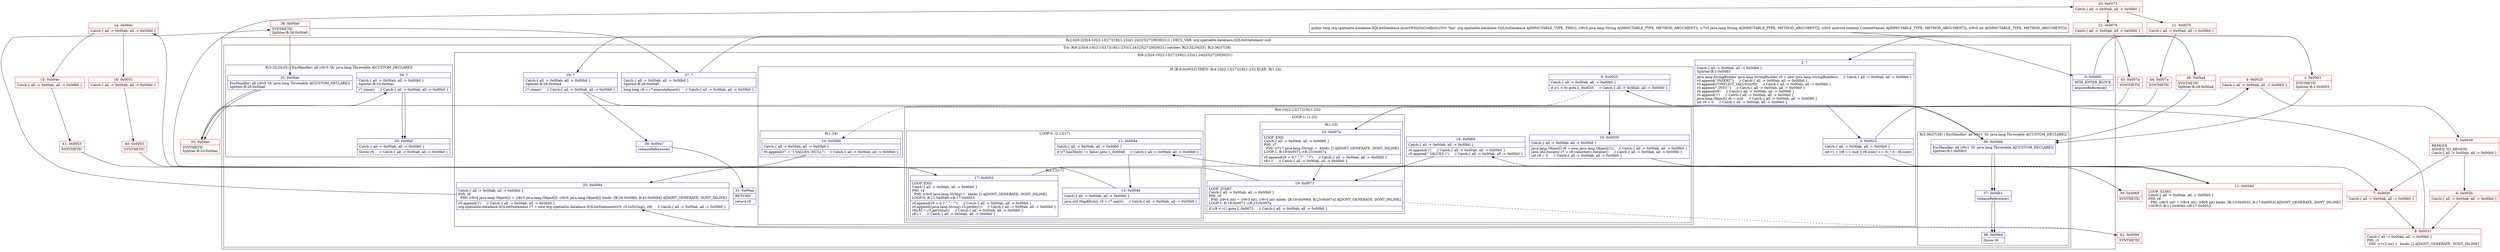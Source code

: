 digraph "CFG fororg.spatialite.database.SQLiteDatabase.insertWithOnConflict(Ljava\/lang\/String;Ljava\/lang\/String;Landroid\/content\/ContentValues;I)J" {
subgraph cluster_Region_1312695976 {
label = "R(2:0|(8:2|3|(4:10|(2:13|17)|18|(1:23))(1:24)|25|27|29|30|31)) | DECL_VAR: org.spatialite.database.SQLiteStatement null\l";
node [shape=record,color=blue];
Node_0 [shape=record,label="{0\:\ 0x0000|MTH_ENTER_BLOCK\l|acquireReference()\l}"];
subgraph cluster_TryCatchRegion_670326946 {
label = "Try: R(8:2|3|(4:10|(2:13|17)|18|(1:23))(1:24)|25|27|29|30|31) catches: R(3:32|34|35), R(3:36|37|38)";
node [shape=record,color=blue];
subgraph cluster_Region_2018166215 {
label = "R(8:2|3|(4:10|(2:13|17)|18|(1:23))(1:24)|25|27|29|30|31)";
node [shape=record,color=blue];
Node_2 [shape=record,label="{2\:\ ?|Catch:\{ all \-\> 0x00ab, all \-\> 0x00b0 \}\lSplitter:B:1:0x0003\l|java.lang.StringBuilder java.lang.StringBuilder r0 = new java.lang.StringBuilder()     \/\/ Catch:\{ all \-\> 0x00ab, all \-\> 0x00b0 \}\lr0.append(\"INSERT\")     \/\/ Catch:\{ all \-\> 0x00ab, all \-\> 0x00b0 \}\lr0.append(CONFLICT_VALUES[r9])     \/\/ Catch:\{ all \-\> 0x00ab, all \-\> 0x00b0 \}\lr0.append(\" INTO \")     \/\/ Catch:\{ all \-\> 0x00ab, all \-\> 0x00b0 \}\lr0.append(r6)     \/\/ Catch:\{ all \-\> 0x00ab, all \-\> 0x00b0 \}\lr0.append('(')     \/\/ Catch:\{ all \-\> 0x00ab, all \-\> 0x00b0 \}\ljava.lang.Object[] r6 = null     \/\/ Catch:\{ all \-\> 0x00ab, all \-\> 0x00b0 \}\lint r9 = 0     \/\/ Catch:\{ all \-\> 0x00ab, all \-\> 0x00b0 \}\l}"];
Node_3 [shape=record,label="{3\:\ 0x0023|Catch:\{ all \-\> 0x00ab, all \-\> 0x00b0 \}\l|int r1 = (r8 == null \|\| r8.size() \<= 0) ? 0 : r8.size()\l}"];
subgraph cluster_IfRegion_611898918 {
label = "IF [B:9:0x0033] THEN: R(4:10|(2:13|17)|18|(1:23)) ELSE: R(1:24)";
node [shape=record,color=blue];
Node_9 [shape=record,label="{9\:\ 0x0033|Catch:\{ all \-\> 0x00ab, all \-\> 0x00b0 \}\l|if (r1 \> 0) goto L_0x0035     \/\/ Catch:\{ all \-\> 0x00ab, all \-\> 0x00b0 \}\l}"];
subgraph cluster_Region_1249978309 {
label = "R(4:10|(2:13|17)|18|(1:23))";
node [shape=record,color=blue];
Node_10 [shape=record,label="{10\:\ 0x0035|Catch:\{ all \-\> 0x00ab, all \-\> 0x00b0 \}\l|java.lang.Object[] r6 = new java.lang.Object[r1]     \/\/ Catch:\{ all \-\> 0x00ab, all \-\> 0x00b0 \}\ljava.util.Iterator r7 = r8.valueSet().iterator()     \/\/ Catch:\{ all \-\> 0x00ab, all \-\> 0x00b0 \}\lint r8 = 0     \/\/ Catch:\{ all \-\> 0x00ab, all \-\> 0x00b0 \}\l}"];
subgraph cluster_LoopRegion_482141792 {
label = "LOOP:0: (2:13|17)";
node [shape=record,color=blue];
Node_12 [shape=record,label="{12\:\ 0x0044|Catch:\{ all \-\> 0x00ab, all \-\> 0x00b0 \}\l|if (r7.hasNext() != false) goto L_0x0046     \/\/ Catch:\{ all \-\> 0x00ab, all \-\> 0x00b0 \}\l}"];
subgraph cluster_Region_2060080371 {
label = "R(2:13|17)";
node [shape=record,color=blue];
Node_13 [shape=record,label="{13\:\ 0x0046|Catch:\{ all \-\> 0x00ab, all \-\> 0x00b0 \}\l|java.util.Map$Entry r3 = r7.next()     \/\/ Catch:\{ all \-\> 0x00ab, all \-\> 0x00b0 \}\l}"];
Node_17 [shape=record,label="{17\:\ 0x0053|LOOP_END\lCatch:\{ all \-\> 0x00ab, all \-\> 0x00b0 \}\lPHI: r4 \l  PHI: (r4v0 java.lang.String) =  binds: [] A[DONT_GENERATE, DONT_INLINE]\lLOOP:0: B:11:0x0040\-\>B:17:0x0053\l|r0.append(r8 \> 0 ? \",\" : \"\")     \/\/ Catch:\{ all \-\> 0x00ab, all \-\> 0x00b0 \}\lr0.append((java.lang.String) r3.getKey())     \/\/ Catch:\{ all \-\> 0x00ab, all \-\> 0x00b0 \}\lr6[r8] = r3.getValue()     \/\/ Catch:\{ all \-\> 0x00ab, all \-\> 0x00b0 \}\lr8++     \/\/ Catch:\{ all \-\> 0x00ab, all \-\> 0x00b0 \}\l}"];
}
}
Node_18 [shape=record,label="{18\:\ 0x0069|Catch:\{ all \-\> 0x00ab, all \-\> 0x00b0 \}\l|r0.append(')')     \/\/ Catch:\{ all \-\> 0x00ab, all \-\> 0x00b0 \}\lr0.append(\" VALUES (\")     \/\/ Catch:\{ all \-\> 0x00ab, all \-\> 0x00b0 \}\l}"];
subgraph cluster_LoopRegion_1736731164 {
label = "LOOP:1: (1:23)";
node [shape=record,color=blue];
Node_19 [shape=record,label="{19\:\ 0x0071|LOOP_START\lCatch:\{ all \-\> 0x00ab, all \-\> 0x00b0 \}\lPHI: r9 \l  PHI: (r9v4 int) = (r9v3 int), (r9v5 int) binds: [B:18:0x0069, B:23:0x007a] A[DONT_GENERATE, DONT_INLINE]\lLOOP:1: B:19:0x0071\-\>B:23:0x007a\l|if (r9 \< r1) goto L_0x0073     \/\/ Catch:\{ all \-\> 0x00ab, all \-\> 0x00b0 \}\l}"];
subgraph cluster_Region_1628133328 {
label = "R(1:23)";
node [shape=record,color=blue];
Node_23 [shape=record,label="{23\:\ 0x007a|LOOP_END\lCatch:\{ all \-\> 0x00ab, all \-\> 0x00b0 \}\lPHI: r7 \l  PHI: (r7v7 java.lang.String) =  binds: [] A[DONT_GENERATE, DONT_INLINE]\lLOOP:1: B:19:0x0071\-\>B:23:0x007a\l|r0.append(r9 \> 0 ? \",?\" : \"?\")     \/\/ Catch:\{ all \-\> 0x00ab, all \-\> 0x00b0 \}\lr9++     \/\/ Catch:\{ all \-\> 0x00ab, all \-\> 0x00b0 \}\l}"];
}
}
}
subgraph cluster_Region_1329713867 {
label = "R(1:24)";
node [shape=record,color=blue];
Node_24 [shape=record,label="{24\:\ 0x0080|Catch:\{ all \-\> 0x00ab, all \-\> 0x00b0 \}\l|r0.append(r7 + \") VALUES (NULL\")     \/\/ Catch:\{ all \-\> 0x00ab, all \-\> 0x00b0 \}\l}"];
}
}
Node_25 [shape=record,label="{25\:\ 0x0094|Catch:\{ all \-\> 0x00ab, all \-\> 0x00b0 \}\lPHI: r6 \l  PHI: (r6v4 java.lang.Object[]) = (r6v3 java.lang.Object[]), (r6v6 java.lang.Object[]) binds: [B:24:0x0080, B:42:0x0094] A[DONT_GENERATE, DONT_INLINE]\l|r0.append(')')     \/\/ Catch:\{ all \-\> 0x00ab, all \-\> 0x00b0 \}\lorg.spatialite.database.SQLiteStatement r7 = new org.spatialite.database.SQLiteStatement(r5, r0.toString(), r6)     \/\/ Catch:\{ all \-\> 0x00ab, all \-\> 0x00b0 \}\l}"];
Node_27 [shape=record,label="{27\:\ ?|Catch:\{ all \-\> 0x00ab, all \-\> 0x00b0 \}\lSplitter:B:26:0x00a0\l|long long r8 = r7.executeInsert()     \/\/ Catch:\{ all \-\> 0x00ab, all \-\> 0x00b0 \}\l}"];
Node_29 [shape=record,label="{29\:\ ?|Catch:\{ all \-\> 0x00ab, all \-\> 0x00b0 \}\lSplitter:B:28:0x00a4\l|r7.close()     \/\/ Catch:\{ all \-\> 0x00ab, all \-\> 0x00b0 \}\l}"];
Node_30 [shape=record,label="{30\:\ 0x00a7|releaseReference()\l}"];
Node_31 [shape=record,label="{31\:\ 0x00aa|RETURN\l|return r8\l}"];
}
subgraph cluster_Region_527872174 {
label = "R(3:32|34|35) | ExcHandler: all (r6v5 'th' java.lang.Throwable A[CUSTOM_DECLARE])\l";
node [shape=record,color=blue];
Node_32 [shape=record,label="{32\:\ 0x00ab|ExcHandler: all (r6v5 'th' java.lang.Throwable A[CUSTOM_DECLARE])\lSplitter:B:26:0x00a0\l}"];
Node_34 [shape=record,label="{34\:\ ?|Catch:\{ all \-\> 0x00ab, all \-\> 0x00b0 \}\lSplitter:B:33:0x00ac\l|r7.close()     \/\/ Catch:\{ all \-\> 0x00ab, all \-\> 0x00b0 \}\l}"];
Node_35 [shape=record,label="{35\:\ 0x00af|Catch:\{ all \-\> 0x00ab, all \-\> 0x00b0 \}\l|throw r6     \/\/ Catch:\{ all \-\> 0x00ab, all \-\> 0x00b0 \}\l}"];
}
subgraph cluster_Region_944563608 {
label = "R(3:36|37|38) | ExcHandler: all (r6v1 'th' java.lang.Throwable A[CUSTOM_DECLARE])\l";
node [shape=record,color=blue];
Node_36 [shape=record,label="{36\:\ 0x00b0|ExcHandler: all (r6v1 'th' java.lang.Throwable A[CUSTOM_DECLARE])\lSplitter:B:1:0x0003\l}"];
Node_37 [shape=record,label="{37\:\ 0x00b1|releaseReference()\l}"];
Node_38 [shape=record,label="{38\:\ 0x00b4|throw r6\l}"];
}
}
}
subgraph cluster_Region_944563608 {
label = "R(3:36|37|38) | ExcHandler: all (r6v1 'th' java.lang.Throwable A[CUSTOM_DECLARE])\l";
node [shape=record,color=blue];
Node_36 [shape=record,label="{36\:\ 0x00b0|ExcHandler: all (r6v1 'th' java.lang.Throwable A[CUSTOM_DECLARE])\lSplitter:B:1:0x0003\l}"];
Node_37 [shape=record,label="{37\:\ 0x00b1|releaseReference()\l}"];
Node_38 [shape=record,label="{38\:\ 0x00b4|throw r6\l}"];
}
subgraph cluster_Region_527872174 {
label = "R(3:32|34|35) | ExcHandler: all (r6v5 'th' java.lang.Throwable A[CUSTOM_DECLARE])\l";
node [shape=record,color=blue];
Node_32 [shape=record,label="{32\:\ 0x00ab|ExcHandler: all (r6v5 'th' java.lang.Throwable A[CUSTOM_DECLARE])\lSplitter:B:26:0x00a0\l}"];
Node_34 [shape=record,label="{34\:\ ?|Catch:\{ all \-\> 0x00ab, all \-\> 0x00b0 \}\lSplitter:B:33:0x00ac\l|r7.close()     \/\/ Catch:\{ all \-\> 0x00ab, all \-\> 0x00b0 \}\l}"];
Node_35 [shape=record,label="{35\:\ 0x00af|Catch:\{ all \-\> 0x00ab, all \-\> 0x00b0 \}\l|throw r6     \/\/ Catch:\{ all \-\> 0x00ab, all \-\> 0x00b0 \}\l}"];
}
Node_1 [shape=record,color=red,label="{1\:\ 0x0003|SYNTHETIC\lSplitter:B:1:0x0003\l}"];
Node_4 [shape=record,color=red,label="{4\:\ 0x0025|Catch:\{ all \-\> 0x00ab, all \-\> 0x00b0 \}\l}"];
Node_5 [shape=record,color=red,label="{5\:\ 0x0029|REMOVE\lADDED_TO_REGION\lCatch:\{ all \-\> 0x00ab, all \-\> 0x00b0 \}\l}"];
Node_6 [shape=record,color=red,label="{6\:\ 0x002b|Catch:\{ all \-\> 0x00ab, all \-\> 0x00b0 \}\l}"];
Node_7 [shape=record,color=red,label="{7\:\ 0x0030|Catch:\{ all \-\> 0x00ab, all \-\> 0x00b0 \}\l}"];
Node_8 [shape=record,color=red,label="{8\:\ 0x0031|Catch:\{ all \-\> 0x00ab, all \-\> 0x00b0 \}\lPHI: r1 \l  PHI: (r1v2 int) =  binds: [] A[DONT_GENERATE, DONT_INLINE]\l}"];
Node_11 [shape=record,color=red,label="{11\:\ 0x0040|LOOP_START\lCatch:\{ all \-\> 0x00ab, all \-\> 0x00b0 \}\lPHI: r8 \l  PHI: (r8v5 int) = (r8v4 int), (r8v6 int) binds: [B:10:0x0035, B:17:0x0053] A[DONT_GENERATE, DONT_INLINE]\lLOOP:0: B:11:0x0040\-\>B:17:0x0053\l}"];
Node_14 [shape=record,color=red,label="{14\:\ 0x004c|Catch:\{ all \-\> 0x00ab, all \-\> 0x00b0 \}\l}"];
Node_15 [shape=record,color=red,label="{15\:\ 0x004e|Catch:\{ all \-\> 0x00ab, all \-\> 0x00b0 \}\l}"];
Node_16 [shape=record,color=red,label="{16\:\ 0x0051|Catch:\{ all \-\> 0x00ab, all \-\> 0x00b0 \}\l}"];
Node_20 [shape=record,color=red,label="{20\:\ 0x0073|Catch:\{ all \-\> 0x00ab, all \-\> 0x00b0 \}\l}"];
Node_21 [shape=record,color=red,label="{21\:\ 0x0075|Catch:\{ all \-\> 0x00ab, all \-\> 0x00b0 \}\l}"];
Node_22 [shape=record,color=red,label="{22\:\ 0x0078|Catch:\{ all \-\> 0x00ab, all \-\> 0x00b0 \}\l}"];
Node_26 [shape=record,color=red,label="{26\:\ 0x00a0|SYNTHETIC\lSplitter:B:26:0x00a0\l}"];
Node_28 [shape=record,color=red,label="{28\:\ 0x00a4|SYNTHETIC\lSplitter:B:28:0x00a4\l}"];
Node_33 [shape=record,color=red,label="{33\:\ 0x00ac|SYNTHETIC\lSplitter:B:33:0x00ac\l}"];
Node_39 [shape=record,color=red,label="{39\:\ 0x0069|SYNTHETIC\l}"];
Node_40 [shape=record,color=red,label="{40\:\ 0x0053|SYNTHETIC\l}"];
Node_41 [shape=record,color=red,label="{41\:\ 0x0053|SYNTHETIC\l}"];
Node_42 [shape=record,color=red,label="{42\:\ 0x0094|SYNTHETIC\l}"];
Node_43 [shape=record,color=red,label="{43\:\ 0x007a|SYNTHETIC\l}"];
Node_44 [shape=record,color=red,label="{44\:\ 0x007a|SYNTHETIC\l}"];
MethodNode[shape=record,label="{public long org.spatialite.database.SQLiteDatabase.insertWithOnConflict((r5v0 'this' org.spatialite.database.SQLiteDatabase A[IMMUTABLE_TYPE, THIS]), (r6v0 java.lang.String A[IMMUTABLE_TYPE, METHOD_ARGUMENT]), (r7v0 java.lang.String A[IMMUTABLE_TYPE, METHOD_ARGUMENT]), (r8v0 android.content.ContentValues A[IMMUTABLE_TYPE, METHOD_ARGUMENT]), (r9v0 int A[IMMUTABLE_TYPE, METHOD_ARGUMENT])) }"];
MethodNode -> Node_0;
Node_0 -> Node_1;
Node_2 -> Node_3;
Node_3 -> Node_4;
Node_3 -> Node_7;
Node_9 -> Node_10;
Node_9 -> Node_24[style=dashed];
Node_10 -> Node_11;
Node_12 -> Node_13;
Node_12 -> Node_39[style=dashed];
Node_13 -> Node_14;
Node_17 -> Node_11;
Node_18 -> Node_19;
Node_19 -> Node_20;
Node_19 -> Node_42[style=dashed];
Node_23 -> Node_19;
Node_24 -> Node_25;
Node_25 -> Node_26;
Node_27 -> Node_28;
Node_29 -> Node_30;
Node_29 -> Node_36;
Node_30 -> Node_31;
Node_32 -> Node_33;
Node_34 -> Node_35;
Node_36 -> Node_37;
Node_37 -> Node_38;
Node_36 -> Node_37;
Node_37 -> Node_38;
Node_32 -> Node_33;
Node_34 -> Node_35;
Node_1 -> Node_2;
Node_1 -> Node_36;
Node_4 -> Node_5;
Node_5 -> Node_6;
Node_5 -> Node_7;
Node_6 -> Node_8;
Node_7 -> Node_8;
Node_8 -> Node_9;
Node_11 -> Node_12;
Node_14 -> Node_15;
Node_14 -> Node_16;
Node_15 -> Node_41;
Node_16 -> Node_40;
Node_20 -> Node_21;
Node_20 -> Node_22;
Node_21 -> Node_44;
Node_22 -> Node_43;
Node_26 -> Node_27;
Node_26 -> Node_32;
Node_28 -> Node_29;
Node_28 -> Node_36;
Node_33 -> Node_34;
Node_33 -> Node_36;
Node_39 -> Node_18;
Node_40 -> Node_17;
Node_41 -> Node_17;
Node_42 -> Node_25;
Node_43 -> Node_23;
Node_44 -> Node_23;
}

